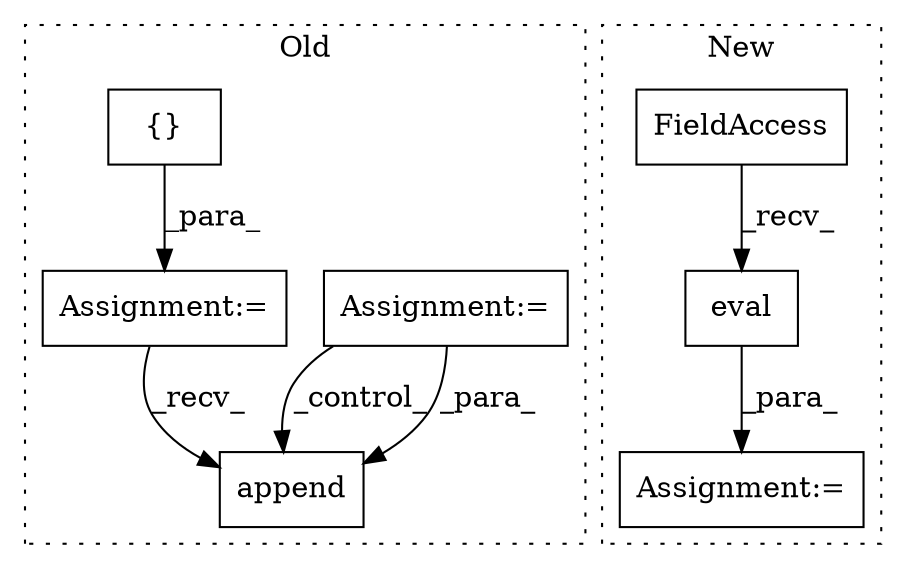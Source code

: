 digraph G {
subgraph cluster0 {
1 [label="append" a="32" s="81856,81866" l="7,1" shape="box"];
4 [label="Assignment:=" a="7" s="81410" l="3" shape="box"];
6 [label="{}" a="4" s="81802,81806" l="1,1" shape="box"];
7 [label="Assignment:=" a="7" s="81792" l="1" shape="box"];
label = "Old";
style="dotted";
}
subgraph cluster1 {
2 [label="eval" a="32" s="81793,81853" l="5,1" shape="box"];
3 [label="Assignment:=" a="7" s="81778" l="1" shape="box"];
5 [label="FieldAccess" a="22" s="81779" l="5" shape="box"];
label = "New";
style="dotted";
}
2 -> 3 [label="_para_"];
4 -> 1 [label="_control_"];
4 -> 1 [label="_para_"];
5 -> 2 [label="_recv_"];
6 -> 7 [label="_para_"];
7 -> 1 [label="_recv_"];
}